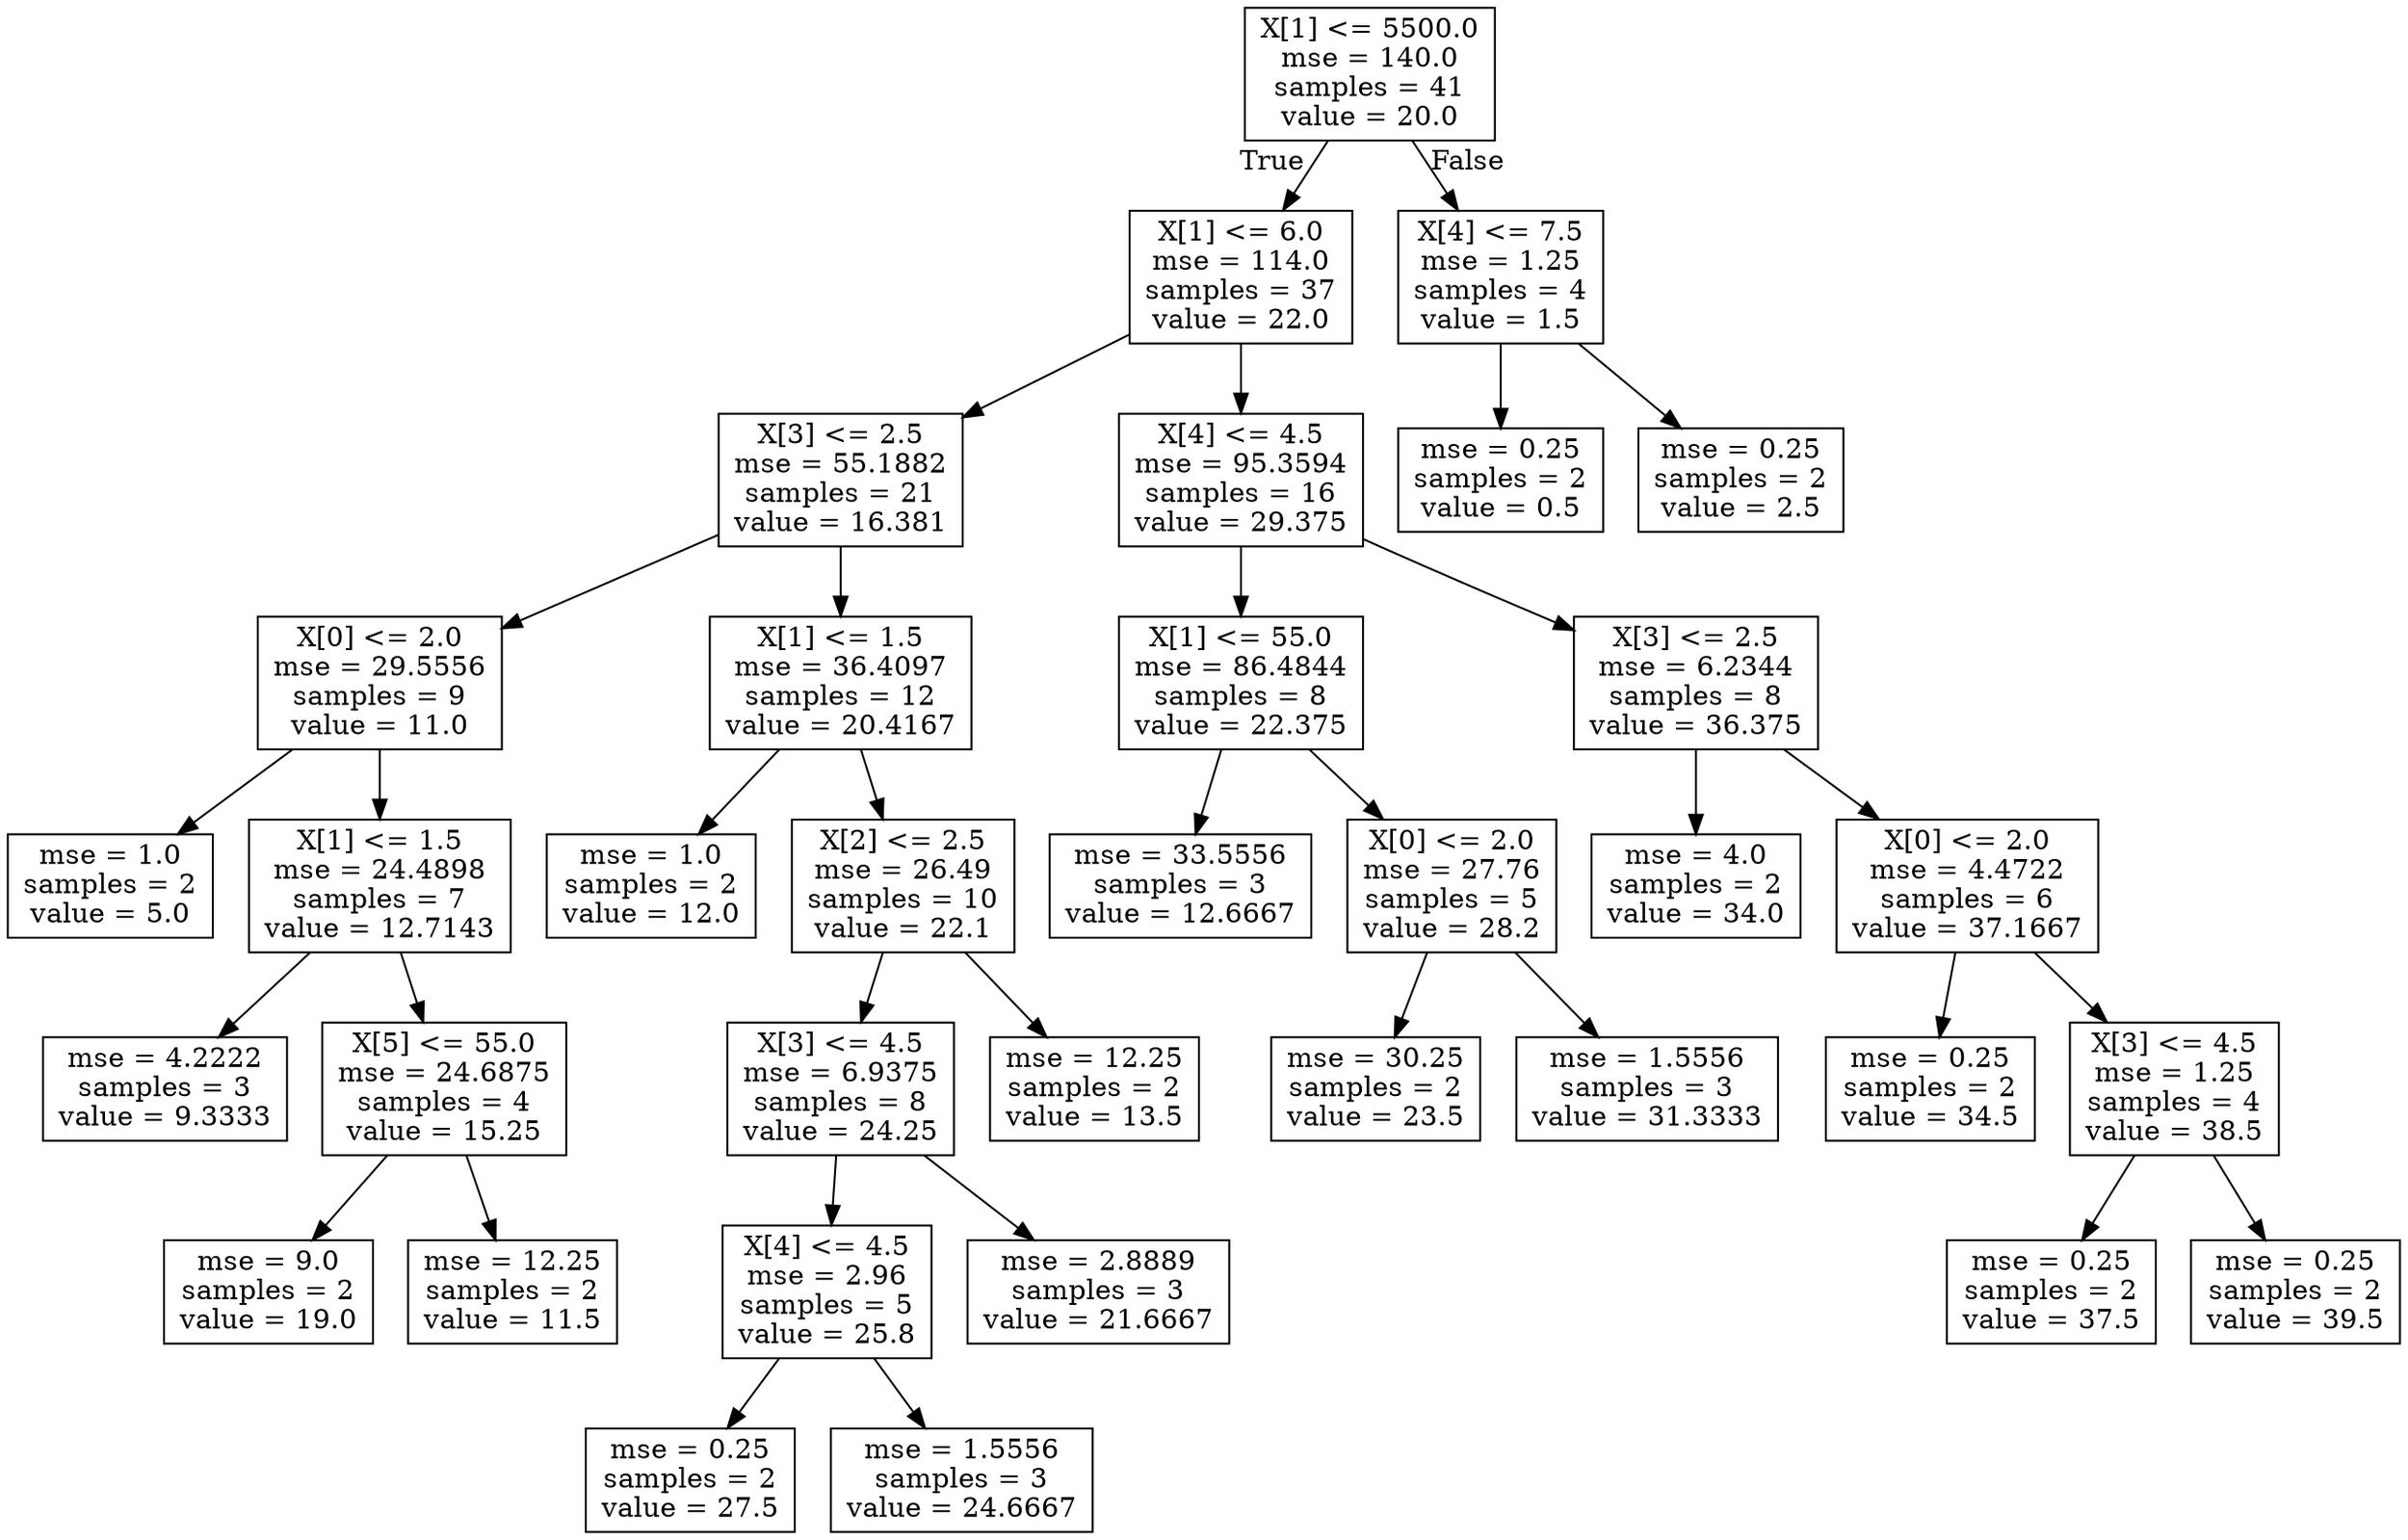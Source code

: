digraph Tree {
node [shape=box] ;
0 [label="X[1] <= 5500.0\nmse = 140.0\nsamples = 41\nvalue = 20.0"] ;
1 [label="X[1] <= 6.0\nmse = 114.0\nsamples = 37\nvalue = 22.0"] ;
0 -> 1 [labeldistance=2.5, labelangle=45, headlabel="True"] ;
2 [label="X[3] <= 2.5\nmse = 55.1882\nsamples = 21\nvalue = 16.381"] ;
1 -> 2 ;
3 [label="X[0] <= 2.0\nmse = 29.5556\nsamples = 9\nvalue = 11.0"] ;
2 -> 3 ;
4 [label="mse = 1.0\nsamples = 2\nvalue = 5.0"] ;
3 -> 4 ;
5 [label="X[1] <= 1.5\nmse = 24.4898\nsamples = 7\nvalue = 12.7143"] ;
3 -> 5 ;
6 [label="mse = 4.2222\nsamples = 3\nvalue = 9.3333"] ;
5 -> 6 ;
7 [label="X[5] <= 55.0\nmse = 24.6875\nsamples = 4\nvalue = 15.25"] ;
5 -> 7 ;
8 [label="mse = 9.0\nsamples = 2\nvalue = 19.0"] ;
7 -> 8 ;
9 [label="mse = 12.25\nsamples = 2\nvalue = 11.5"] ;
7 -> 9 ;
10 [label="X[1] <= 1.5\nmse = 36.4097\nsamples = 12\nvalue = 20.4167"] ;
2 -> 10 ;
11 [label="mse = 1.0\nsamples = 2\nvalue = 12.0"] ;
10 -> 11 ;
12 [label="X[2] <= 2.5\nmse = 26.49\nsamples = 10\nvalue = 22.1"] ;
10 -> 12 ;
13 [label="X[3] <= 4.5\nmse = 6.9375\nsamples = 8\nvalue = 24.25"] ;
12 -> 13 ;
14 [label="X[4] <= 4.5\nmse = 2.96\nsamples = 5\nvalue = 25.8"] ;
13 -> 14 ;
15 [label="mse = 0.25\nsamples = 2\nvalue = 27.5"] ;
14 -> 15 ;
16 [label="mse = 1.5556\nsamples = 3\nvalue = 24.6667"] ;
14 -> 16 ;
17 [label="mse = 2.8889\nsamples = 3\nvalue = 21.6667"] ;
13 -> 17 ;
18 [label="mse = 12.25\nsamples = 2\nvalue = 13.5"] ;
12 -> 18 ;
19 [label="X[4] <= 4.5\nmse = 95.3594\nsamples = 16\nvalue = 29.375"] ;
1 -> 19 ;
20 [label="X[1] <= 55.0\nmse = 86.4844\nsamples = 8\nvalue = 22.375"] ;
19 -> 20 ;
21 [label="mse = 33.5556\nsamples = 3\nvalue = 12.6667"] ;
20 -> 21 ;
22 [label="X[0] <= 2.0\nmse = 27.76\nsamples = 5\nvalue = 28.2"] ;
20 -> 22 ;
23 [label="mse = 30.25\nsamples = 2\nvalue = 23.5"] ;
22 -> 23 ;
24 [label="mse = 1.5556\nsamples = 3\nvalue = 31.3333"] ;
22 -> 24 ;
25 [label="X[3] <= 2.5\nmse = 6.2344\nsamples = 8\nvalue = 36.375"] ;
19 -> 25 ;
26 [label="mse = 4.0\nsamples = 2\nvalue = 34.0"] ;
25 -> 26 ;
27 [label="X[0] <= 2.0\nmse = 4.4722\nsamples = 6\nvalue = 37.1667"] ;
25 -> 27 ;
28 [label="mse = 0.25\nsamples = 2\nvalue = 34.5"] ;
27 -> 28 ;
29 [label="X[3] <= 4.5\nmse = 1.25\nsamples = 4\nvalue = 38.5"] ;
27 -> 29 ;
30 [label="mse = 0.25\nsamples = 2\nvalue = 37.5"] ;
29 -> 30 ;
31 [label="mse = 0.25\nsamples = 2\nvalue = 39.5"] ;
29 -> 31 ;
32 [label="X[4] <= 7.5\nmse = 1.25\nsamples = 4\nvalue = 1.5"] ;
0 -> 32 [labeldistance=2.5, labelangle=-45, headlabel="False"] ;
33 [label="mse = 0.25\nsamples = 2\nvalue = 0.5"] ;
32 -> 33 ;
34 [label="mse = 0.25\nsamples = 2\nvalue = 2.5"] ;
32 -> 34 ;
}